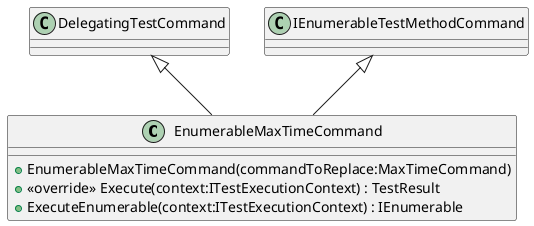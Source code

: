 @startuml
class EnumerableMaxTimeCommand {
    + EnumerableMaxTimeCommand(commandToReplace:MaxTimeCommand)
    + <<override>> Execute(context:ITestExecutionContext) : TestResult
    + ExecuteEnumerable(context:ITestExecutionContext) : IEnumerable
}
DelegatingTestCommand <|-- EnumerableMaxTimeCommand
IEnumerableTestMethodCommand <|-- EnumerableMaxTimeCommand
@enduml
